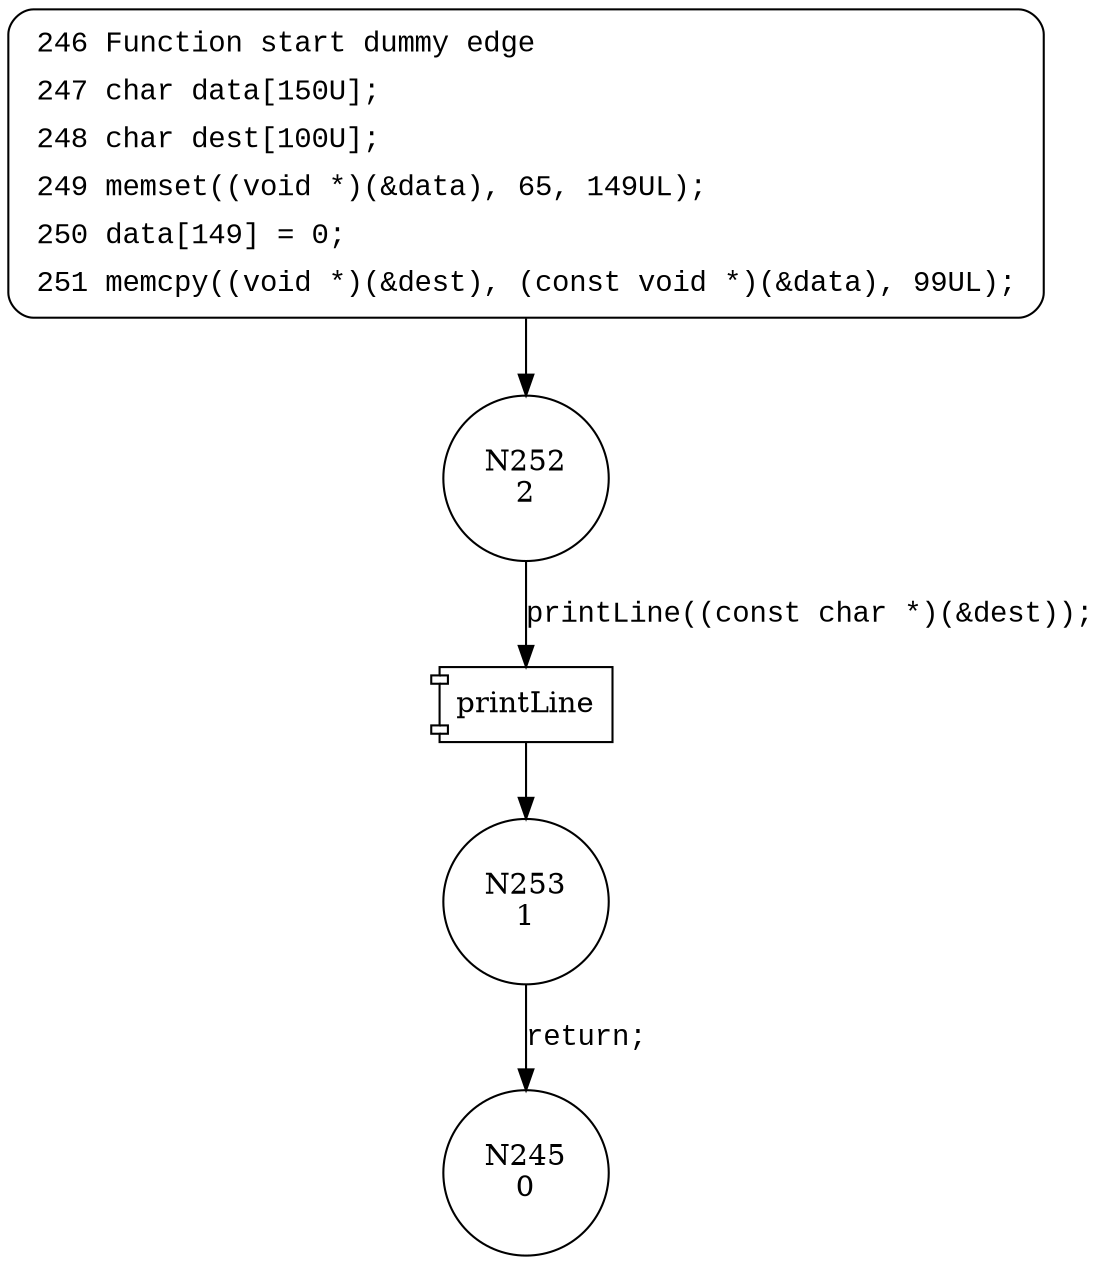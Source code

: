 digraph CWE126_Buffer_Overread__CWE170_char_memcpy_02_bad {
252 [shape="circle" label="N252\n2"]
253 [shape="circle" label="N253\n1"]
245 [shape="circle" label="N245\n0"]
246 [style="filled,bold" penwidth="1" fillcolor="white" fontname="Courier New" shape="Mrecord" label=<<table border="0" cellborder="0" cellpadding="3" bgcolor="white"><tr><td align="right">246</td><td align="left">Function start dummy edge</td></tr><tr><td align="right">247</td><td align="left">char data[150U];</td></tr><tr><td align="right">248</td><td align="left">char dest[100U];</td></tr><tr><td align="right">249</td><td align="left">memset((void *)(&amp;data), 65, 149UL);</td></tr><tr><td align="right">250</td><td align="left">data[149] = 0;</td></tr><tr><td align="right">251</td><td align="left">memcpy((void *)(&amp;dest), (const void *)(&amp;data), 99UL);</td></tr></table>>]
246 -> 252[label=""]
100025 [shape="component" label="printLine"]
252 -> 100025 [label="printLine((const char *)(&dest));" fontname="Courier New"]
100025 -> 253 [label="" fontname="Courier New"]
253 -> 245 [label="return;" fontname="Courier New"]
}